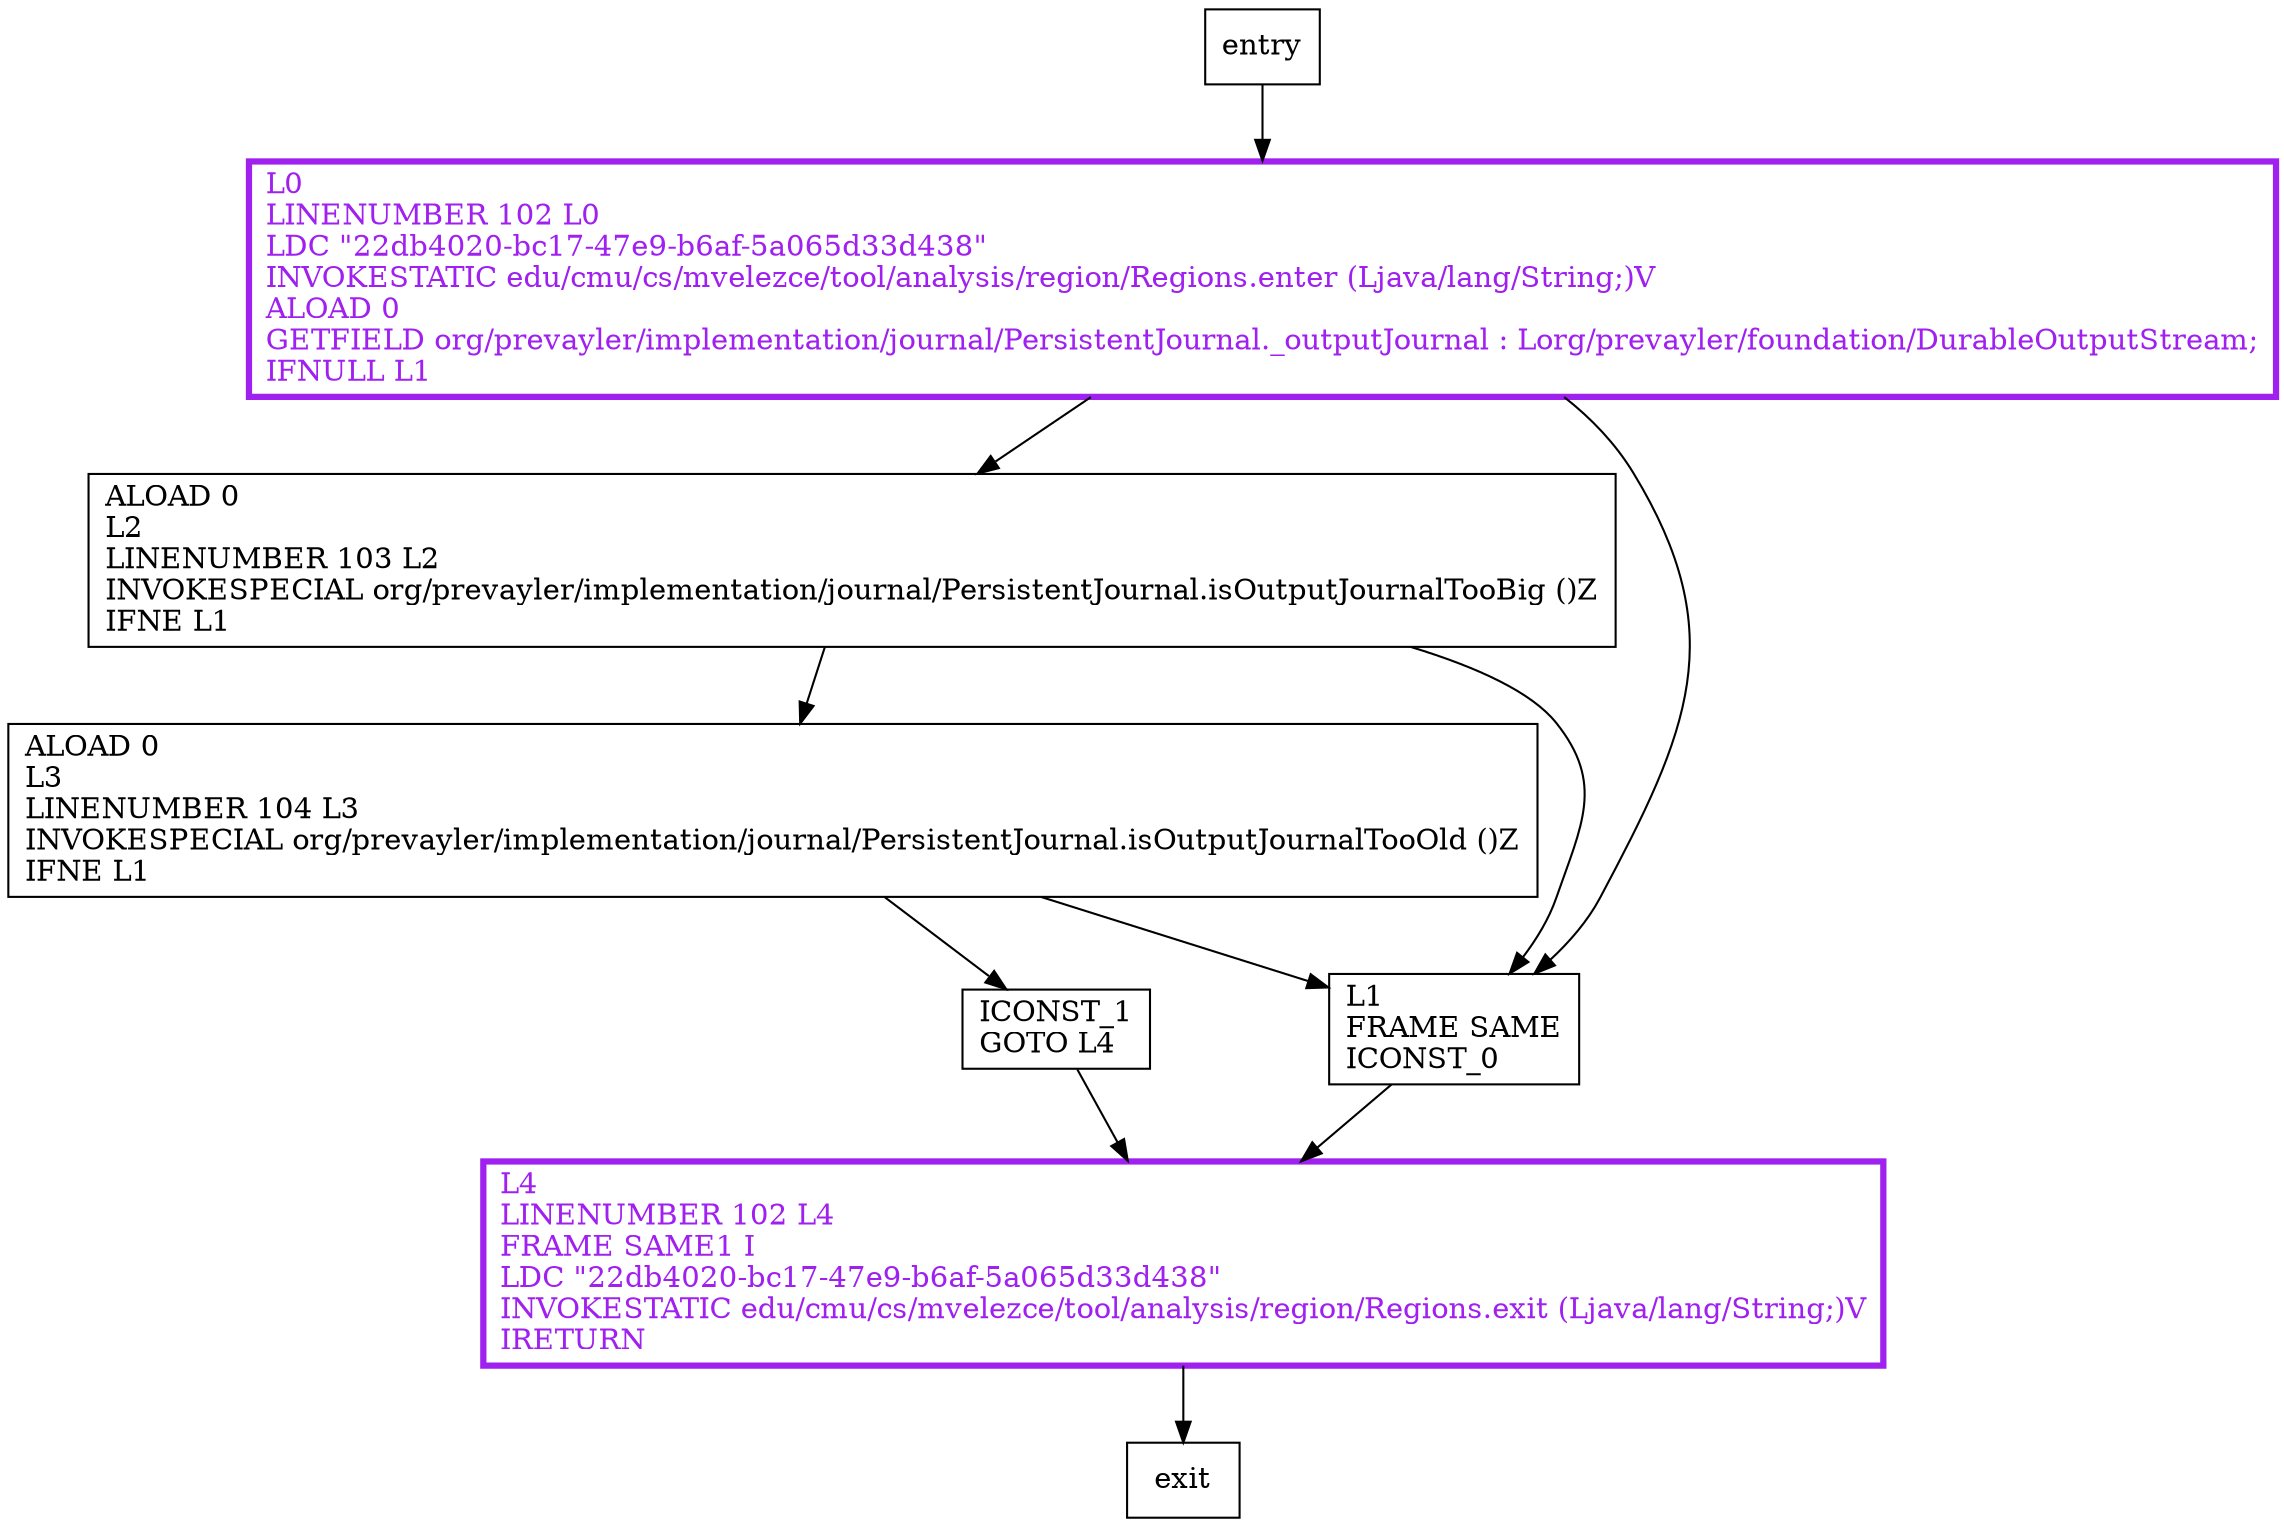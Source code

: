 digraph isOutputJournalStillValid {
node [shape=record];
1958543217 [label="ALOAD 0\lL2\lLINENUMBER 103 L2\lINVOKESPECIAL org/prevayler/implementation/journal/PersistentJournal.isOutputJournalTooBig ()Z\lIFNE L1\l"];
191439651 [label="ICONST_1\lGOTO L4\l"];
533629702 [label="L4\lLINENUMBER 102 L4\lFRAME SAME1 I\lLDC \"22db4020-bc17-47e9-b6af-5a065d33d438\"\lINVOKESTATIC edu/cmu/cs/mvelezce/tool/analysis/region/Regions.exit (Ljava/lang/String;)V\lIRETURN\l"];
943519236 [label="L0\lLINENUMBER 102 L0\lLDC \"22db4020-bc17-47e9-b6af-5a065d33d438\"\lINVOKESTATIC edu/cmu/cs/mvelezce/tool/analysis/region/Regions.enter (Ljava/lang/String;)V\lALOAD 0\lGETFIELD org/prevayler/implementation/journal/PersistentJournal._outputJournal : Lorg/prevayler/foundation/DurableOutputStream;\lIFNULL L1\l"];
1013254866 [label="L1\lFRAME SAME\lICONST_0\l"];
1421505382 [label="ALOAD 0\lL3\lLINENUMBER 104 L3\lINVOKESPECIAL org/prevayler/implementation/journal/PersistentJournal.isOutputJournalTooOld ()Z\lIFNE L1\l"];
entry;
exit;
entry -> 943519236;
1958543217 -> 1013254866;
1958543217 -> 1421505382;
191439651 -> 533629702;
533629702 -> exit;
943519236 -> 1958543217;
943519236 -> 1013254866;
1013254866 -> 533629702;
1421505382 -> 191439651;
1421505382 -> 1013254866;
533629702[fontcolor="purple", penwidth=3, color="purple"];
943519236[fontcolor="purple", penwidth=3, color="purple"];
}
